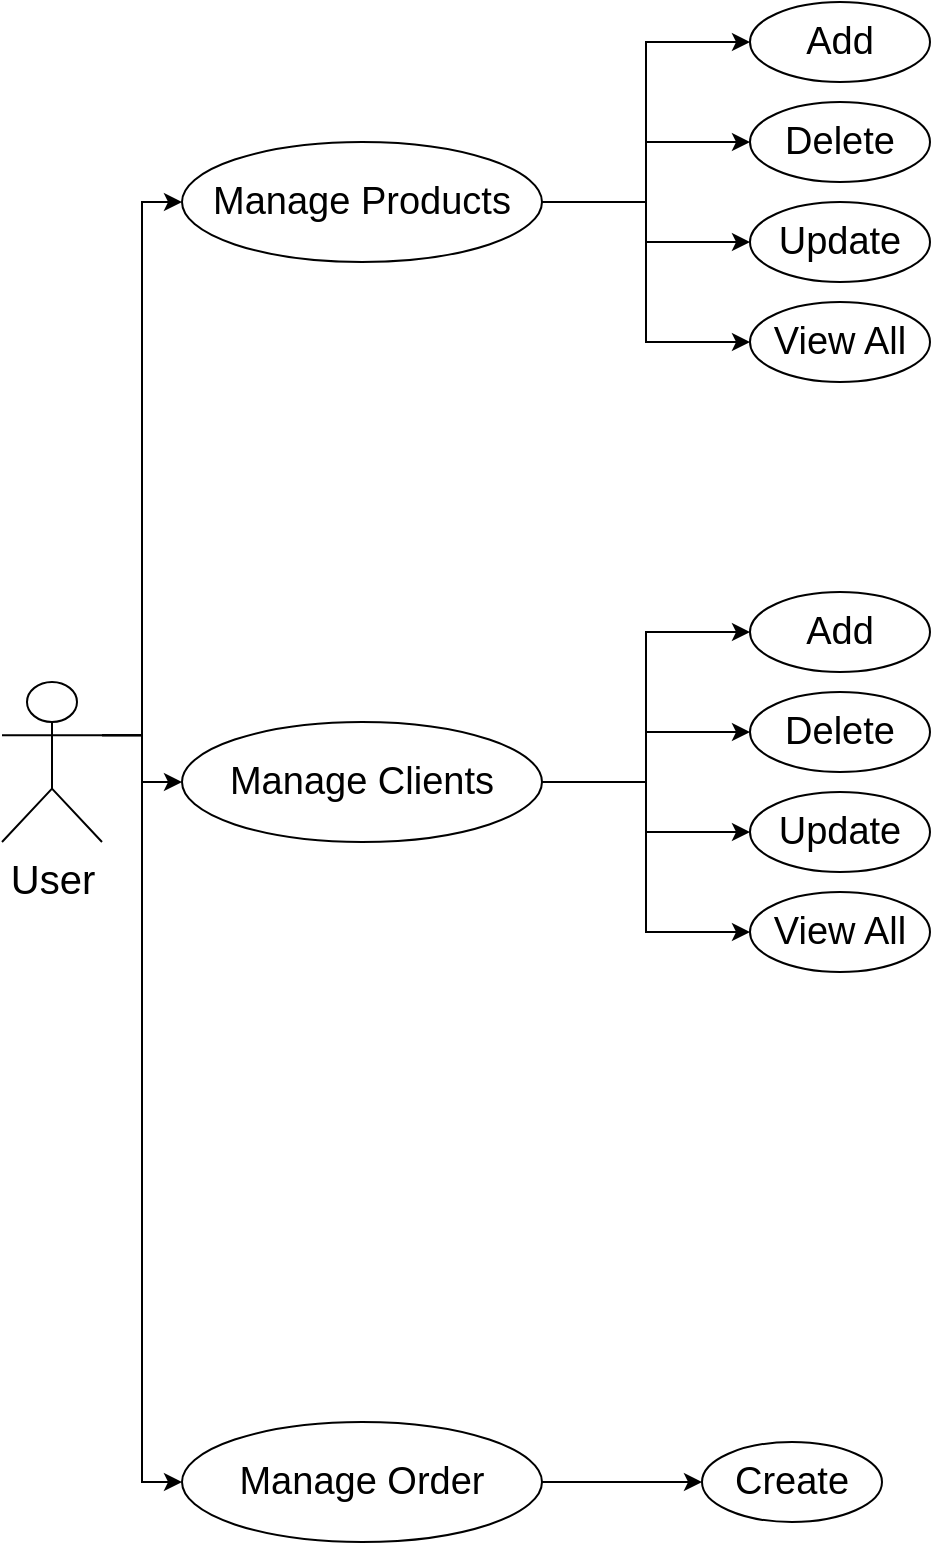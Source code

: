 <mxfile version="27.0.6">
  <diagram name="Pagină-1" id="LKRDkQZqiJKRfrPrVaId">
    <mxGraphModel dx="1281" dy="692" grid="1" gridSize="10" guides="1" tooltips="1" connect="1" arrows="1" fold="1" page="1" pageScale="1" pageWidth="827" pageHeight="1169" math="0" shadow="0">
      <root>
        <mxCell id="0" />
        <mxCell id="1" parent="0" />
        <mxCell id="lfKBYWB1ujGBF2fvtdGZ-1" value="&lt;font style=&quot;font-size: 20px;&quot;&gt;User&lt;/font&gt;" style="shape=umlActor;verticalLabelPosition=bottom;verticalAlign=top;html=1;outlineConnect=0;" vertex="1" parent="1">
          <mxGeometry x="40" y="350" width="50" height="80" as="geometry" />
        </mxCell>
        <mxCell id="lfKBYWB1ujGBF2fvtdGZ-2" value="&lt;font style=&quot;font-size: 19px;&quot;&gt;Manage Products&lt;/font&gt;" style="ellipse;whiteSpace=wrap;html=1;" vertex="1" parent="1">
          <mxGeometry x="130" y="80" width="180" height="60" as="geometry" />
        </mxCell>
        <mxCell id="lfKBYWB1ujGBF2fvtdGZ-3" value="&lt;font style=&quot;font-size: 19px;&quot;&gt;Manage Clients&lt;/font&gt;" style="ellipse;whiteSpace=wrap;html=1;" vertex="1" parent="1">
          <mxGeometry x="130" y="370" width="180" height="60" as="geometry" />
        </mxCell>
        <mxCell id="lfKBYWB1ujGBF2fvtdGZ-4" value="&lt;font style=&quot;font-size: 19px;&quot;&gt;Manage Order&lt;/font&gt;" style="ellipse;whiteSpace=wrap;html=1;" vertex="1" parent="1">
          <mxGeometry x="130" y="720" width="180" height="60" as="geometry" />
        </mxCell>
        <mxCell id="lfKBYWB1ujGBF2fvtdGZ-5" style="edgeStyle=orthogonalEdgeStyle;rounded=0;orthogonalLoop=1;jettySize=auto;html=1;entryX=0;entryY=0.5;entryDx=0;entryDy=0;exitX=1;exitY=0.333;exitDx=0;exitDy=0;exitPerimeter=0;" edge="1" parent="1" source="lfKBYWB1ujGBF2fvtdGZ-1" target="lfKBYWB1ujGBF2fvtdGZ-2">
          <mxGeometry relative="1" as="geometry">
            <mxPoint x="140" y="320" as="sourcePoint" />
            <mxPoint x="690" y="320" as="targetPoint" />
          </mxGeometry>
        </mxCell>
        <mxCell id="lfKBYWB1ujGBF2fvtdGZ-6" style="edgeStyle=orthogonalEdgeStyle;rounded=0;orthogonalLoop=1;jettySize=auto;html=1;entryX=0;entryY=0.5;entryDx=0;entryDy=0;exitX=1;exitY=0.333;exitDx=0;exitDy=0;exitPerimeter=0;" edge="1" parent="1" source="lfKBYWB1ujGBF2fvtdGZ-1" target="lfKBYWB1ujGBF2fvtdGZ-3">
          <mxGeometry relative="1" as="geometry">
            <mxPoint x="180" y="517" as="sourcePoint" />
            <mxPoint x="220" y="280" as="targetPoint" />
          </mxGeometry>
        </mxCell>
        <mxCell id="lfKBYWB1ujGBF2fvtdGZ-7" style="edgeStyle=orthogonalEdgeStyle;rounded=0;orthogonalLoop=1;jettySize=auto;html=1;entryX=0;entryY=0.5;entryDx=0;entryDy=0;exitX=1;exitY=0.333;exitDx=0;exitDy=0;exitPerimeter=0;" edge="1" parent="1" source="lfKBYWB1ujGBF2fvtdGZ-1" target="lfKBYWB1ujGBF2fvtdGZ-4">
          <mxGeometry relative="1" as="geometry">
            <mxPoint x="180" y="497" as="sourcePoint" />
            <mxPoint x="220" y="260" as="targetPoint" />
          </mxGeometry>
        </mxCell>
        <mxCell id="lfKBYWB1ujGBF2fvtdGZ-8" value="&lt;font style=&quot;font-size: 19px;&quot;&gt;Delete&lt;/font&gt;" style="ellipse;whiteSpace=wrap;html=1;" vertex="1" parent="1">
          <mxGeometry x="414" y="60" width="90" height="40" as="geometry" />
        </mxCell>
        <mxCell id="lfKBYWB1ujGBF2fvtdGZ-10" value="&lt;font style=&quot;font-size: 19px;&quot;&gt;Update&lt;/font&gt;" style="ellipse;whiteSpace=wrap;html=1;" vertex="1" parent="1">
          <mxGeometry x="414" y="110" width="90" height="40" as="geometry" />
        </mxCell>
        <mxCell id="lfKBYWB1ujGBF2fvtdGZ-11" value="&lt;font style=&quot;font-size: 19px;&quot;&gt;View All&lt;/font&gt;" style="ellipse;whiteSpace=wrap;html=1;" vertex="1" parent="1">
          <mxGeometry x="414" y="160" width="90" height="40" as="geometry" />
        </mxCell>
        <mxCell id="lfKBYWB1ujGBF2fvtdGZ-12" value="&lt;font style=&quot;font-size: 19px;&quot;&gt;Add&lt;/font&gt;" style="ellipse;whiteSpace=wrap;html=1;" vertex="1" parent="1">
          <mxGeometry x="414" y="10" width="90" height="40" as="geometry" />
        </mxCell>
        <mxCell id="lfKBYWB1ujGBF2fvtdGZ-13" style="edgeStyle=orthogonalEdgeStyle;rounded=0;orthogonalLoop=1;jettySize=auto;html=1;exitX=1;exitY=0.5;exitDx=0;exitDy=0;entryX=0;entryY=0.5;entryDx=0;entryDy=0;" edge="1" parent="1" source="lfKBYWB1ujGBF2fvtdGZ-2" target="lfKBYWB1ujGBF2fvtdGZ-12">
          <mxGeometry relative="1" as="geometry">
            <mxPoint x="360" y="317" as="sourcePoint" />
            <mxPoint x="350" y="20" as="targetPoint" />
          </mxGeometry>
        </mxCell>
        <mxCell id="lfKBYWB1ujGBF2fvtdGZ-14" style="edgeStyle=orthogonalEdgeStyle;rounded=0;orthogonalLoop=1;jettySize=auto;html=1;exitX=1;exitY=0.5;exitDx=0;exitDy=0;entryX=0;entryY=0.5;entryDx=0;entryDy=0;" edge="1" parent="1" source="lfKBYWB1ujGBF2fvtdGZ-2" target="lfKBYWB1ujGBF2fvtdGZ-8">
          <mxGeometry relative="1" as="geometry">
            <mxPoint x="430" y="320" as="sourcePoint" />
            <mxPoint x="534" y="240" as="targetPoint" />
          </mxGeometry>
        </mxCell>
        <mxCell id="lfKBYWB1ujGBF2fvtdGZ-15" style="edgeStyle=orthogonalEdgeStyle;rounded=0;orthogonalLoop=1;jettySize=auto;html=1;exitX=1;exitY=0.5;exitDx=0;exitDy=0;entryX=0;entryY=0.5;entryDx=0;entryDy=0;" edge="1" parent="1" source="lfKBYWB1ujGBF2fvtdGZ-2" target="lfKBYWB1ujGBF2fvtdGZ-10">
          <mxGeometry relative="1" as="geometry">
            <mxPoint x="500" y="410" as="sourcePoint" />
            <mxPoint x="604" y="330" as="targetPoint" />
          </mxGeometry>
        </mxCell>
        <mxCell id="lfKBYWB1ujGBF2fvtdGZ-16" style="edgeStyle=orthogonalEdgeStyle;rounded=0;orthogonalLoop=1;jettySize=auto;html=1;exitX=1;exitY=0.5;exitDx=0;exitDy=0;entryX=0;entryY=0.5;entryDx=0;entryDy=0;" edge="1" parent="1" source="lfKBYWB1ujGBF2fvtdGZ-2" target="lfKBYWB1ujGBF2fvtdGZ-11">
          <mxGeometry relative="1" as="geometry">
            <mxPoint x="550" y="460" as="sourcePoint" />
            <mxPoint x="654" y="380" as="targetPoint" />
          </mxGeometry>
        </mxCell>
        <mxCell id="lfKBYWB1ujGBF2fvtdGZ-19" value="&lt;font style=&quot;font-size: 19px;&quot;&gt;Delete&lt;/font&gt;" style="ellipse;whiteSpace=wrap;html=1;" vertex="1" parent="1">
          <mxGeometry x="414" y="355" width="90" height="40" as="geometry" />
        </mxCell>
        <mxCell id="lfKBYWB1ujGBF2fvtdGZ-20" value="&lt;font style=&quot;font-size: 19px;&quot;&gt;Update&lt;/font&gt;" style="ellipse;whiteSpace=wrap;html=1;" vertex="1" parent="1">
          <mxGeometry x="414" y="405" width="90" height="40" as="geometry" />
        </mxCell>
        <mxCell id="lfKBYWB1ujGBF2fvtdGZ-21" value="&lt;font style=&quot;font-size: 19px;&quot;&gt;View All&lt;/font&gt;" style="ellipse;whiteSpace=wrap;html=1;" vertex="1" parent="1">
          <mxGeometry x="414" y="455" width="90" height="40" as="geometry" />
        </mxCell>
        <mxCell id="lfKBYWB1ujGBF2fvtdGZ-22" value="&lt;font style=&quot;font-size: 19px;&quot;&gt;Add&lt;/font&gt;" style="ellipse;whiteSpace=wrap;html=1;" vertex="1" parent="1">
          <mxGeometry x="414" y="305" width="90" height="40" as="geometry" />
        </mxCell>
        <mxCell id="lfKBYWB1ujGBF2fvtdGZ-23" style="edgeStyle=orthogonalEdgeStyle;rounded=0;orthogonalLoop=1;jettySize=auto;html=1;exitX=1;exitY=0.5;exitDx=0;exitDy=0;entryX=0;entryY=0.5;entryDx=0;entryDy=0;" edge="1" parent="1" target="lfKBYWB1ujGBF2fvtdGZ-22" source="lfKBYWB1ujGBF2fvtdGZ-3">
          <mxGeometry relative="1" as="geometry">
            <mxPoint x="330" y="405" as="sourcePoint" />
            <mxPoint x="370" y="315" as="targetPoint" />
          </mxGeometry>
        </mxCell>
        <mxCell id="lfKBYWB1ujGBF2fvtdGZ-24" style="edgeStyle=orthogonalEdgeStyle;rounded=0;orthogonalLoop=1;jettySize=auto;html=1;exitX=1;exitY=0.5;exitDx=0;exitDy=0;entryX=0;entryY=0.5;entryDx=0;entryDy=0;" edge="1" parent="1" target="lfKBYWB1ujGBF2fvtdGZ-19" source="lfKBYWB1ujGBF2fvtdGZ-3">
          <mxGeometry relative="1" as="geometry">
            <mxPoint x="330" y="405" as="sourcePoint" />
            <mxPoint x="554" y="535" as="targetPoint" />
          </mxGeometry>
        </mxCell>
        <mxCell id="lfKBYWB1ujGBF2fvtdGZ-25" style="edgeStyle=orthogonalEdgeStyle;rounded=0;orthogonalLoop=1;jettySize=auto;html=1;exitX=1;exitY=0.5;exitDx=0;exitDy=0;entryX=0;entryY=0.5;entryDx=0;entryDy=0;" edge="1" parent="1" target="lfKBYWB1ujGBF2fvtdGZ-20" source="lfKBYWB1ujGBF2fvtdGZ-3">
          <mxGeometry relative="1" as="geometry">
            <mxPoint x="330" y="405" as="sourcePoint" />
            <mxPoint x="624" y="625" as="targetPoint" />
          </mxGeometry>
        </mxCell>
        <mxCell id="lfKBYWB1ujGBF2fvtdGZ-26" style="edgeStyle=orthogonalEdgeStyle;rounded=0;orthogonalLoop=1;jettySize=auto;html=1;exitX=1;exitY=0.5;exitDx=0;exitDy=0;entryX=0;entryY=0.5;entryDx=0;entryDy=0;" edge="1" parent="1" target="lfKBYWB1ujGBF2fvtdGZ-21" source="lfKBYWB1ujGBF2fvtdGZ-3">
          <mxGeometry relative="1" as="geometry">
            <mxPoint x="330" y="405" as="sourcePoint" />
            <mxPoint x="674" y="675" as="targetPoint" />
          </mxGeometry>
        </mxCell>
        <mxCell id="lfKBYWB1ujGBF2fvtdGZ-27" value="&lt;font style=&quot;font-size: 19px;&quot;&gt;Create&lt;/font&gt;" style="ellipse;whiteSpace=wrap;html=1;" vertex="1" parent="1">
          <mxGeometry x="390" y="730" width="90" height="40" as="geometry" />
        </mxCell>
        <mxCell id="lfKBYWB1ujGBF2fvtdGZ-28" style="edgeStyle=orthogonalEdgeStyle;rounded=0;orthogonalLoop=1;jettySize=auto;html=1;exitX=1;exitY=0.5;exitDx=0;exitDy=0;entryX=0;entryY=0.5;entryDx=0;entryDy=0;" edge="1" parent="1" source="lfKBYWB1ujGBF2fvtdGZ-4" target="lfKBYWB1ujGBF2fvtdGZ-27">
          <mxGeometry relative="1" as="geometry">
            <mxPoint x="430" y="600" as="sourcePoint" />
            <mxPoint x="390" y="800" as="targetPoint" />
          </mxGeometry>
        </mxCell>
      </root>
    </mxGraphModel>
  </diagram>
</mxfile>
